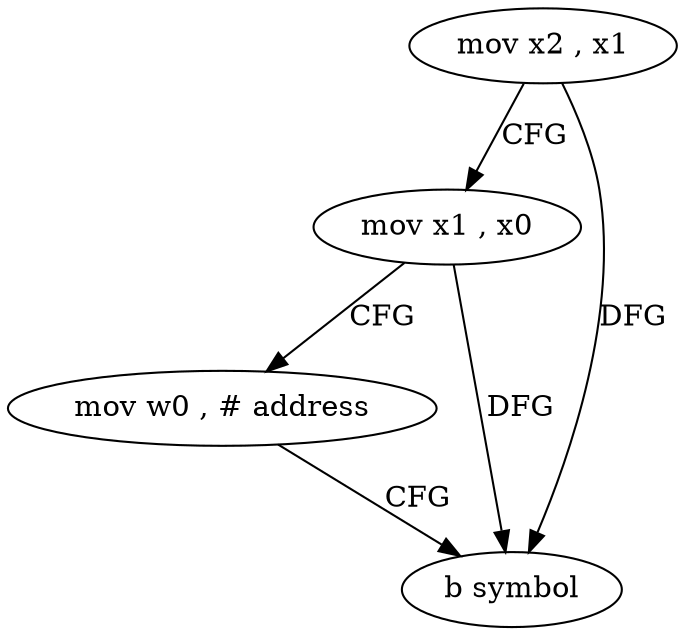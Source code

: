 digraph "func" {
"4285824" [label = "mov x2 , x1" ]
"4285828" [label = "mov x1 , x0" ]
"4285832" [label = "mov w0 , # address" ]
"4285836" [label = "b symbol" ]
"4285824" -> "4285828" [ label = "CFG" ]
"4285824" -> "4285836" [ label = "DFG" ]
"4285828" -> "4285832" [ label = "CFG" ]
"4285828" -> "4285836" [ label = "DFG" ]
"4285832" -> "4285836" [ label = "CFG" ]
}

